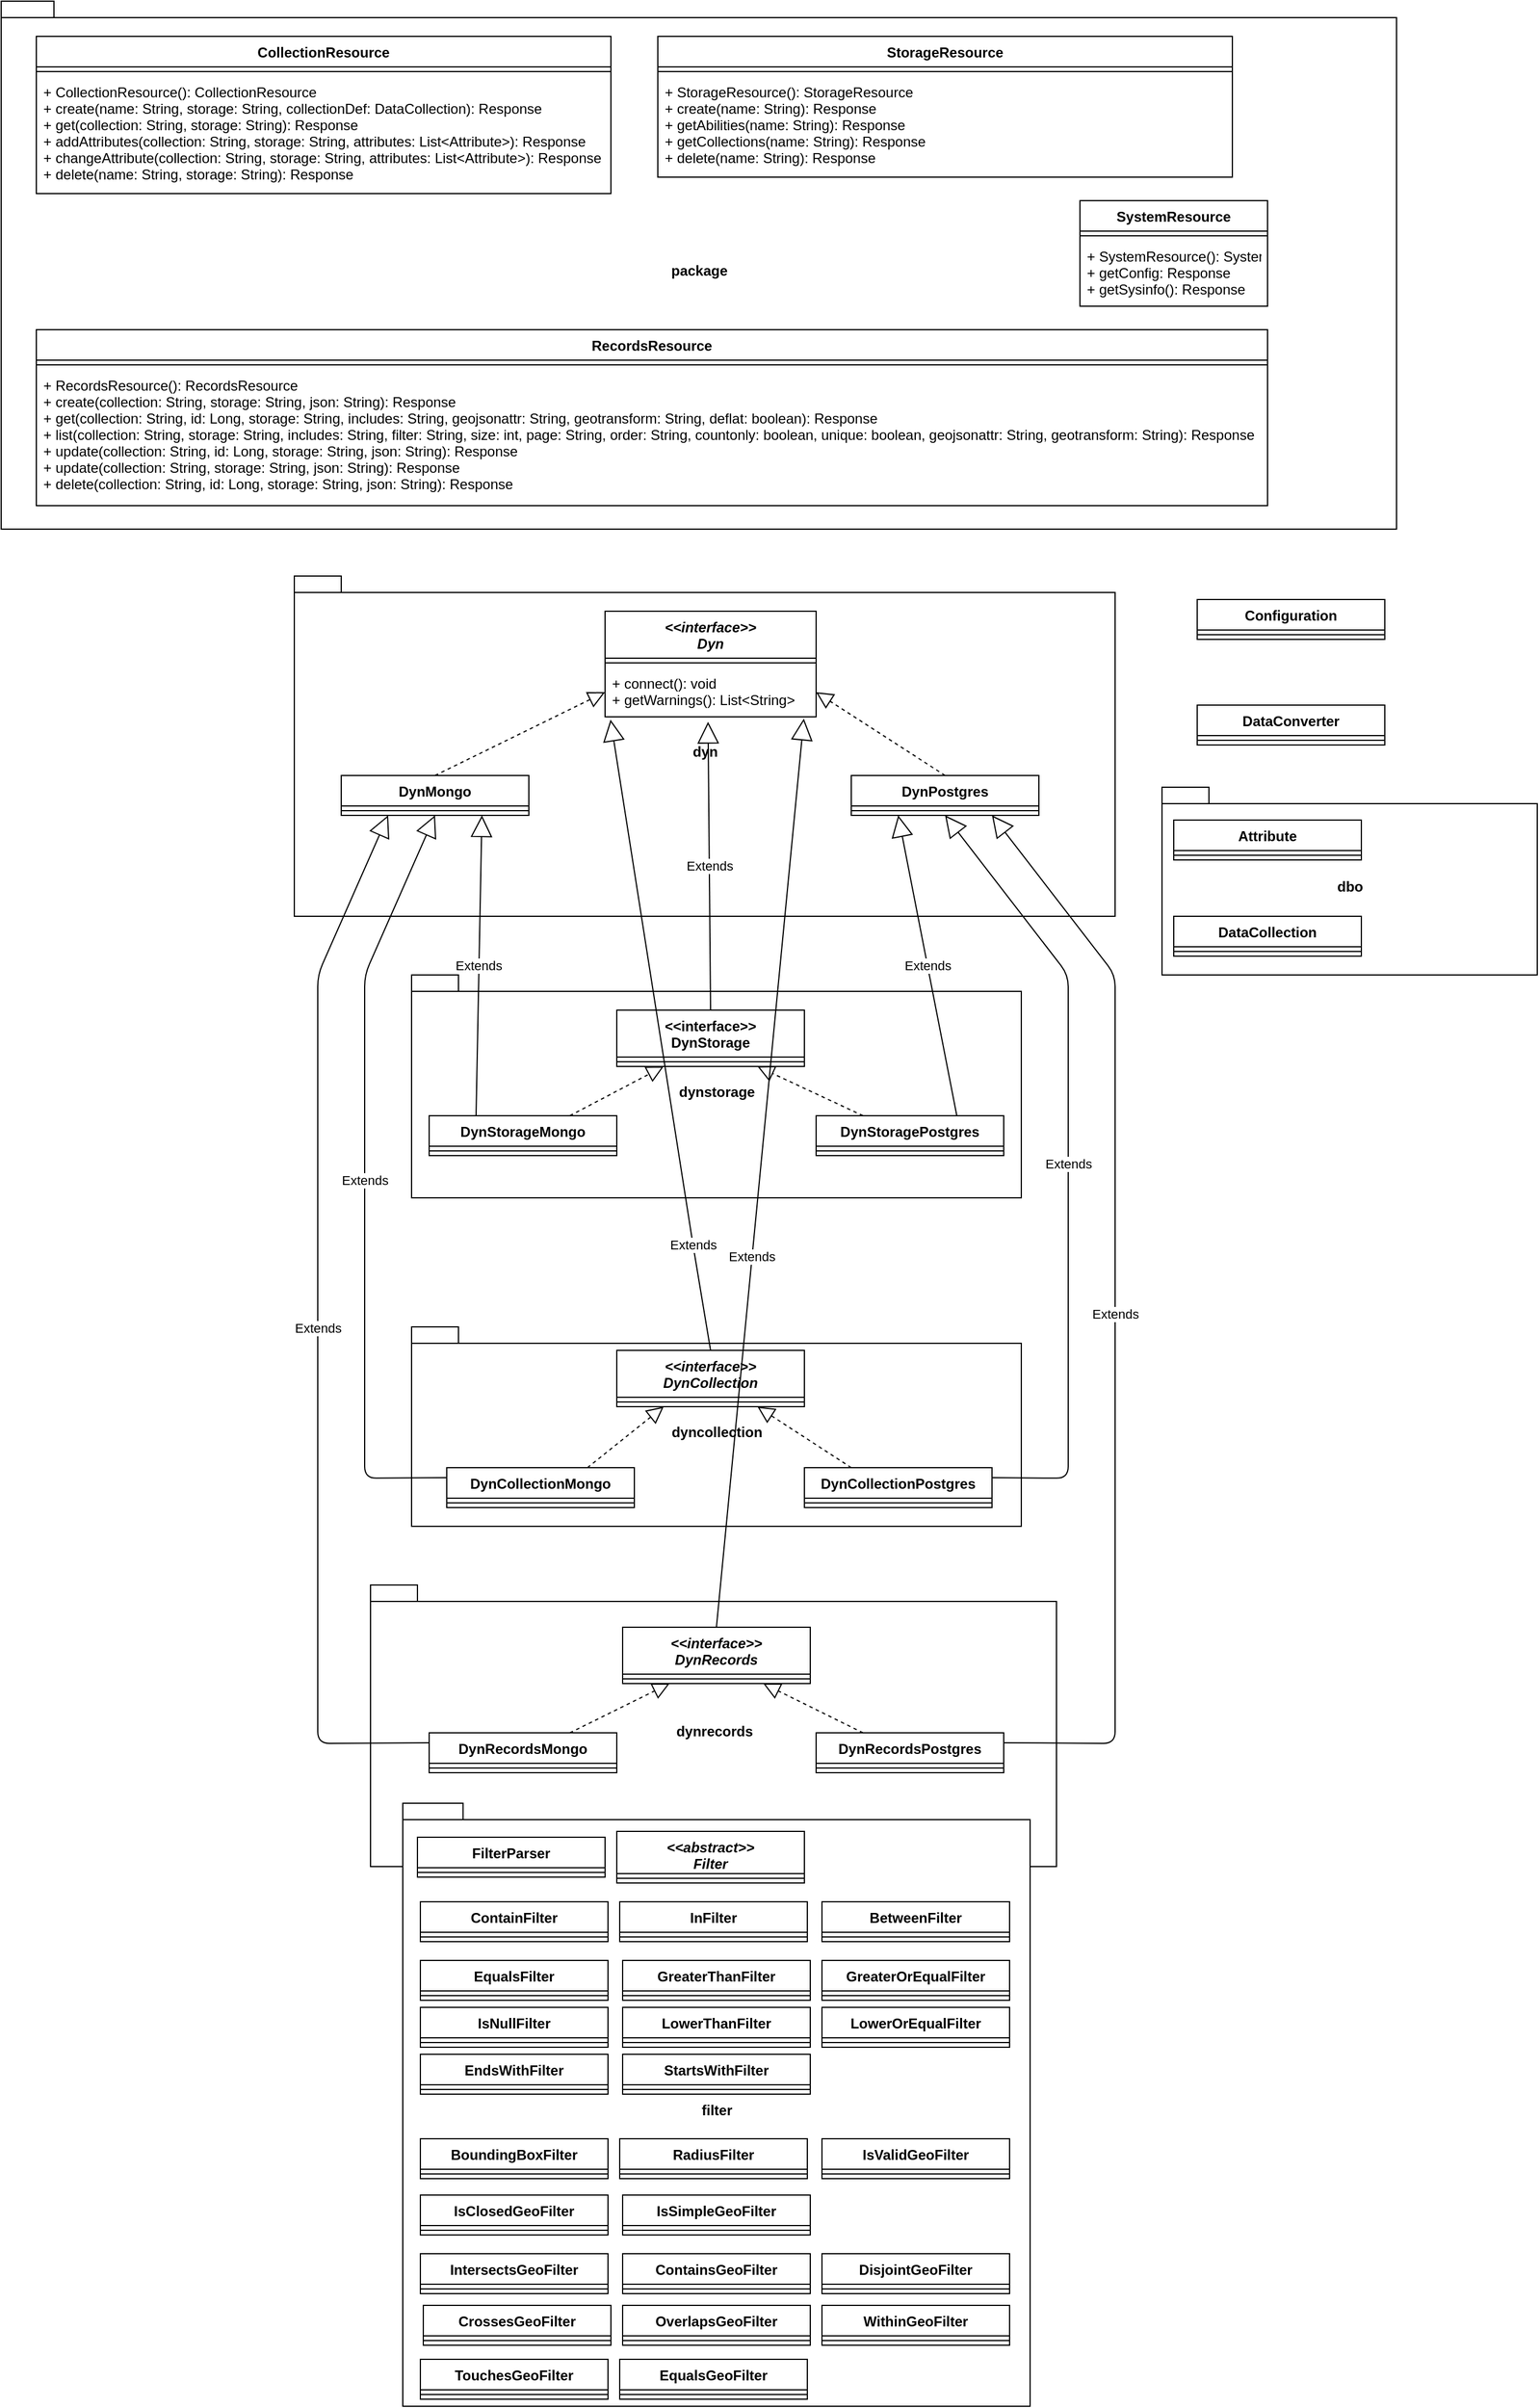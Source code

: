 <mxfile version="24.4.0" type="device" pages="2">
  <diagram id="j-ju7OnMXsz2UyxDaHNA" name="Klassendiagram">
    <mxGraphModel dx="1562" dy="916" grid="1" gridSize="10" guides="1" tooltips="1" connect="1" arrows="1" fold="1" page="1" pageScale="1" pageWidth="827" pageHeight="1169" math="0" shadow="0">
      <root>
        <mxCell id="0" />
        <mxCell id="1" parent="0" />
        <mxCell id="R9XasYlwKOsbxFos4bsw-39" value="dyn" style="shape=folder;fontStyle=1;spacingTop=10;tabWidth=40;tabHeight=14;tabPosition=left;html=1;" parent="1" vertex="1">
          <mxGeometry x="260" y="500" width="700" height="290" as="geometry" />
        </mxCell>
        <mxCell id="R9XasYlwKOsbxFos4bsw-34" value="dbo" style="shape=folder;fontStyle=1;spacingTop=10;tabWidth=40;tabHeight=14;tabPosition=left;html=1;" parent="1" vertex="1">
          <mxGeometry x="1000" y="680" width="320" height="160" as="geometry" />
        </mxCell>
        <mxCell id="R9XasYlwKOsbxFos4bsw-17" value="package" style="shape=folder;fontStyle=1;spacingTop=10;tabWidth=40;tabHeight=14;tabPosition=left;html=1;" parent="1" vertex="1">
          <mxGeometry x="10" y="10" width="1190" height="450" as="geometry" />
        </mxCell>
        <mxCell id="R9XasYlwKOsbxFos4bsw-1" value="CollectionResource" style="swimlane;fontStyle=1;align=center;verticalAlign=top;childLayout=stackLayout;horizontal=1;startSize=26;horizontalStack=0;resizeParent=1;resizeParentMax=0;resizeLast=0;collapsible=1;marginBottom=0;" parent="1" vertex="1">
          <mxGeometry x="40" y="40" width="490" height="134" as="geometry" />
        </mxCell>
        <mxCell id="R9XasYlwKOsbxFos4bsw-3" value="" style="line;strokeWidth=1;fillColor=none;align=left;verticalAlign=middle;spacingTop=-1;spacingLeft=3;spacingRight=3;rotatable=0;labelPosition=right;points=[];portConstraint=eastwest;" parent="R9XasYlwKOsbxFos4bsw-1" vertex="1">
          <mxGeometry y="26" width="490" height="8" as="geometry" />
        </mxCell>
        <mxCell id="R9XasYlwKOsbxFos4bsw-4" value="+ CollectionResource(): CollectionResource&#xa;+ create(name: String, storage: String, collectionDef: DataCollection): Response&#xa;+ get(collection: String, storage: String): Response&#xa;+ addAttributes(collection: String, storage: String, attributes: List&lt;Attribute&gt;): Response&#xa;+ changeAttribute(collection: String, storage: String, attributes: List&lt;Attribute&gt;): Response&#xa;+ delete(name: String, storage: String): Response&#xa;" style="text;strokeColor=none;fillColor=none;align=left;verticalAlign=top;spacingLeft=4;spacingRight=4;overflow=hidden;rotatable=0;points=[[0,0.5],[1,0.5]];portConstraint=eastwest;" parent="R9XasYlwKOsbxFos4bsw-1" vertex="1">
          <mxGeometry y="34" width="490" height="100" as="geometry" />
        </mxCell>
        <mxCell id="R9XasYlwKOsbxFos4bsw-5" value="StorageResource" style="swimlane;fontStyle=1;align=center;verticalAlign=top;childLayout=stackLayout;horizontal=1;startSize=26;horizontalStack=0;resizeParent=1;resizeParentMax=0;resizeLast=0;collapsible=1;marginBottom=0;" parent="1" vertex="1">
          <mxGeometry x="570" y="40" width="490" height="120" as="geometry" />
        </mxCell>
        <mxCell id="R9XasYlwKOsbxFos4bsw-7" value="" style="line;strokeWidth=1;fillColor=none;align=left;verticalAlign=middle;spacingTop=-1;spacingLeft=3;spacingRight=3;rotatable=0;labelPosition=right;points=[];portConstraint=eastwest;" parent="R9XasYlwKOsbxFos4bsw-5" vertex="1">
          <mxGeometry y="26" width="490" height="8" as="geometry" />
        </mxCell>
        <mxCell id="R9XasYlwKOsbxFos4bsw-8" value="+ StorageResource(): StorageResource&#xa;+ create(name: String): Response&#xa;+ getAbilities(name: String): Response&#xa;+ getCollections(name: String): Response&#xa;+ delete(name: String): Response" style="text;strokeColor=none;fillColor=none;align=left;verticalAlign=top;spacingLeft=4;spacingRight=4;overflow=hidden;rotatable=0;points=[[0,0.5],[1,0.5]];portConstraint=eastwest;" parent="R9XasYlwKOsbxFos4bsw-5" vertex="1">
          <mxGeometry y="34" width="490" height="86" as="geometry" />
        </mxCell>
        <mxCell id="R9XasYlwKOsbxFos4bsw-9" value="RecordsResource" style="swimlane;fontStyle=1;align=center;verticalAlign=top;childLayout=stackLayout;horizontal=1;startSize=26;horizontalStack=0;resizeParent=1;resizeParentMax=0;resizeLast=0;collapsible=1;marginBottom=0;" parent="1" vertex="1">
          <mxGeometry x="40" y="290" width="1050" height="150" as="geometry" />
        </mxCell>
        <mxCell id="R9XasYlwKOsbxFos4bsw-11" value="" style="line;strokeWidth=1;fillColor=none;align=left;verticalAlign=middle;spacingTop=-1;spacingLeft=3;spacingRight=3;rotatable=0;labelPosition=right;points=[];portConstraint=eastwest;" parent="R9XasYlwKOsbxFos4bsw-9" vertex="1">
          <mxGeometry y="26" width="1050" height="8" as="geometry" />
        </mxCell>
        <mxCell id="R9XasYlwKOsbxFos4bsw-12" value="+ RecordsResource(): RecordsResource&#xa;+ create(collection: String, storage: String, json: String): Response&#xa;+ get(collection: String, id: Long, storage: String, includes: String, geojsonattr: String, geotransform: String, deflat: boolean): Response&#xa;+ list(collection: String, storage: String, includes: String, filter: String, size: int, page: String, order: String, countonly: boolean, unique: boolean, geojsonattr: String, geotransform: String): Response&#xa;+ update(collection: String, id: Long, storage: String, json: String): Response&#xa;+ update(collection: String, storage: String, json: String): Response&#xa;+ delete(collection: String, id: Long, storage: String, json: String): Response" style="text;strokeColor=none;fillColor=none;align=left;verticalAlign=top;spacingLeft=4;spacingRight=4;overflow=hidden;rotatable=0;points=[[0,0.5],[1,0.5]];portConstraint=eastwest;" parent="R9XasYlwKOsbxFos4bsw-9" vertex="1">
          <mxGeometry y="34" width="1050" height="116" as="geometry" />
        </mxCell>
        <mxCell id="R9XasYlwKOsbxFos4bsw-13" value="SystemResource" style="swimlane;fontStyle=1;align=center;verticalAlign=top;childLayout=stackLayout;horizontal=1;startSize=26;horizontalStack=0;resizeParent=1;resizeParentMax=0;resizeLast=0;collapsible=1;marginBottom=0;" parent="1" vertex="1">
          <mxGeometry x="930" y="180" width="160" height="90" as="geometry" />
        </mxCell>
        <mxCell id="R9XasYlwKOsbxFos4bsw-15" value="" style="line;strokeWidth=1;fillColor=none;align=left;verticalAlign=middle;spacingTop=-1;spacingLeft=3;spacingRight=3;rotatable=0;labelPosition=right;points=[];portConstraint=eastwest;" parent="R9XasYlwKOsbxFos4bsw-13" vertex="1">
          <mxGeometry y="26" width="160" height="8" as="geometry" />
        </mxCell>
        <mxCell id="R9XasYlwKOsbxFos4bsw-16" value="+ SystemResource(): SystemResource&#xa;+ getConfig: Response&#xa;+ getSysinfo(): Response&#xa;" style="text;strokeColor=none;fillColor=none;align=left;verticalAlign=top;spacingLeft=4;spacingRight=4;overflow=hidden;rotatable=0;points=[[0,0.5],[1,0.5]];portConstraint=eastwest;" parent="R9XasYlwKOsbxFos4bsw-13" vertex="1">
          <mxGeometry y="34" width="160" height="56" as="geometry" />
        </mxCell>
        <mxCell id="R9XasYlwKOsbxFos4bsw-18" value="Configuration" style="swimlane;fontStyle=1;align=center;verticalAlign=top;childLayout=stackLayout;horizontal=1;startSize=26;horizontalStack=0;resizeParent=1;resizeParentMax=0;resizeLast=0;collapsible=1;marginBottom=0;" parent="1" vertex="1">
          <mxGeometry x="1030" y="520" width="160" height="34" as="geometry" />
        </mxCell>
        <mxCell id="R9XasYlwKOsbxFos4bsw-20" value="" style="line;strokeWidth=1;fillColor=none;align=left;verticalAlign=middle;spacingTop=-1;spacingLeft=3;spacingRight=3;rotatable=0;labelPosition=right;points=[];portConstraint=eastwest;" parent="R9XasYlwKOsbxFos4bsw-18" vertex="1">
          <mxGeometry y="26" width="160" height="8" as="geometry" />
        </mxCell>
        <mxCell id="R9XasYlwKOsbxFos4bsw-22" value="DataConverter" style="swimlane;fontStyle=1;align=center;verticalAlign=top;childLayout=stackLayout;horizontal=1;startSize=26;horizontalStack=0;resizeParent=1;resizeParentMax=0;resizeLast=0;collapsible=1;marginBottom=0;" parent="1" vertex="1">
          <mxGeometry x="1030" y="610" width="160" height="34" as="geometry" />
        </mxCell>
        <mxCell id="R9XasYlwKOsbxFos4bsw-24" value="" style="line;strokeWidth=1;fillColor=none;align=left;verticalAlign=middle;spacingTop=-1;spacingLeft=3;spacingRight=3;rotatable=0;labelPosition=right;points=[];portConstraint=eastwest;" parent="R9XasYlwKOsbxFos4bsw-22" vertex="1">
          <mxGeometry y="26" width="160" height="8" as="geometry" />
        </mxCell>
        <mxCell id="R9XasYlwKOsbxFos4bsw-26" value="Attribute" style="swimlane;fontStyle=1;align=center;verticalAlign=top;childLayout=stackLayout;horizontal=1;startSize=26;horizontalStack=0;resizeParent=1;resizeParentMax=0;resizeLast=0;collapsible=1;marginBottom=0;" parent="1" vertex="1">
          <mxGeometry x="1010" y="708" width="160" height="34" as="geometry" />
        </mxCell>
        <mxCell id="R9XasYlwKOsbxFos4bsw-28" value="" style="line;strokeWidth=1;fillColor=none;align=left;verticalAlign=middle;spacingTop=-1;spacingLeft=3;spacingRight=3;rotatable=0;labelPosition=right;points=[];portConstraint=eastwest;" parent="R9XasYlwKOsbxFos4bsw-26" vertex="1">
          <mxGeometry y="26" width="160" height="8" as="geometry" />
        </mxCell>
        <mxCell id="R9XasYlwKOsbxFos4bsw-30" value="DataCollection" style="swimlane;fontStyle=1;align=center;verticalAlign=top;childLayout=stackLayout;horizontal=1;startSize=26;horizontalStack=0;resizeParent=1;resizeParentMax=0;resizeLast=0;collapsible=1;marginBottom=0;" parent="1" vertex="1">
          <mxGeometry x="1010" y="790" width="160" height="34" as="geometry" />
        </mxCell>
        <mxCell id="R9XasYlwKOsbxFos4bsw-32" value="" style="line;strokeWidth=1;fillColor=none;align=left;verticalAlign=middle;spacingTop=-1;spacingLeft=3;spacingRight=3;rotatable=0;labelPosition=right;points=[];portConstraint=eastwest;" parent="R9XasYlwKOsbxFos4bsw-30" vertex="1">
          <mxGeometry y="26" width="160" height="8" as="geometry" />
        </mxCell>
        <mxCell id="R9XasYlwKOsbxFos4bsw-35" value="&lt;&lt;interface&gt;&gt;&#xa;Dyn" style="swimlane;fontStyle=3;align=center;verticalAlign=top;childLayout=stackLayout;horizontal=1;startSize=40;horizontalStack=0;resizeParent=1;resizeParentMax=0;resizeLast=0;collapsible=1;marginBottom=0;" parent="1" vertex="1">
          <mxGeometry x="525" y="530" width="180" height="90" as="geometry" />
        </mxCell>
        <mxCell id="R9XasYlwKOsbxFos4bsw-37" value="" style="line;strokeWidth=1;fillColor=none;align=left;verticalAlign=middle;spacingTop=-1;spacingLeft=3;spacingRight=3;rotatable=0;labelPosition=right;points=[];portConstraint=eastwest;" parent="R9XasYlwKOsbxFos4bsw-35" vertex="1">
          <mxGeometry y="40" width="180" height="8" as="geometry" />
        </mxCell>
        <mxCell id="R9XasYlwKOsbxFos4bsw-38" value="+ connect(): void&#xa;+ getWarnings(): List&lt;String&gt;" style="text;strokeColor=none;fillColor=none;align=left;verticalAlign=top;spacingLeft=4;spacingRight=4;overflow=hidden;rotatable=0;points=[[0,0.5],[1,0.5]];portConstraint=eastwest;" parent="R9XasYlwKOsbxFos4bsw-35" vertex="1">
          <mxGeometry y="48" width="180" height="42" as="geometry" />
        </mxCell>
        <mxCell id="R9XasYlwKOsbxFos4bsw-40" value="DynMongo" style="swimlane;fontStyle=1;align=center;verticalAlign=top;childLayout=stackLayout;horizontal=1;startSize=26;horizontalStack=0;resizeParent=1;resizeParentMax=0;resizeLast=0;collapsible=1;marginBottom=0;" parent="1" vertex="1">
          <mxGeometry x="300" y="670" width="160" height="34" as="geometry" />
        </mxCell>
        <mxCell id="R9XasYlwKOsbxFos4bsw-42" value="" style="line;strokeWidth=1;fillColor=none;align=left;verticalAlign=middle;spacingTop=-1;spacingLeft=3;spacingRight=3;rotatable=0;labelPosition=right;points=[];portConstraint=eastwest;" parent="R9XasYlwKOsbxFos4bsw-40" vertex="1">
          <mxGeometry y="26" width="160" height="8" as="geometry" />
        </mxCell>
        <mxCell id="R9XasYlwKOsbxFos4bsw-44" value="DynPostgres" style="swimlane;fontStyle=1;align=center;verticalAlign=top;childLayout=stackLayout;horizontal=1;startSize=26;horizontalStack=0;resizeParent=1;resizeParentMax=0;resizeLast=0;collapsible=1;marginBottom=0;" parent="1" vertex="1">
          <mxGeometry x="735" y="670" width="160" height="34" as="geometry" />
        </mxCell>
        <mxCell id="R9XasYlwKOsbxFos4bsw-46" value="" style="line;strokeWidth=1;fillColor=none;align=left;verticalAlign=middle;spacingTop=-1;spacingLeft=3;spacingRight=3;rotatable=0;labelPosition=right;points=[];portConstraint=eastwest;" parent="R9XasYlwKOsbxFos4bsw-44" vertex="1">
          <mxGeometry y="26" width="160" height="8" as="geometry" />
        </mxCell>
        <mxCell id="R9XasYlwKOsbxFos4bsw-48" value="dyncollection" style="shape=folder;fontStyle=1;spacingTop=10;tabWidth=40;tabHeight=14;tabPosition=left;html=1;" parent="1" vertex="1">
          <mxGeometry x="360" y="1140" width="520" height="170" as="geometry" />
        </mxCell>
        <mxCell id="R9XasYlwKOsbxFos4bsw-49" value="&lt;&lt;interface&gt;&gt;&#xa;DynCollection" style="swimlane;fontStyle=3;align=center;verticalAlign=top;childLayout=stackLayout;horizontal=1;startSize=40;horizontalStack=0;resizeParent=1;resizeParentMax=0;resizeLast=0;collapsible=1;marginBottom=0;" parent="1" vertex="1">
          <mxGeometry x="535" y="1160" width="160" height="48" as="geometry" />
        </mxCell>
        <mxCell id="R9XasYlwKOsbxFos4bsw-51" value="" style="line;strokeWidth=1;fillColor=none;align=left;verticalAlign=middle;spacingTop=-1;spacingLeft=3;spacingRight=3;rotatable=0;labelPosition=right;points=[];portConstraint=eastwest;" parent="R9XasYlwKOsbxFos4bsw-49" vertex="1">
          <mxGeometry y="40" width="160" height="8" as="geometry" />
        </mxCell>
        <mxCell id="R9XasYlwKOsbxFos4bsw-53" value="DynCollectionMongo" style="swimlane;fontStyle=1;align=center;verticalAlign=top;childLayout=stackLayout;horizontal=1;startSize=26;horizontalStack=0;resizeParent=1;resizeParentMax=0;resizeLast=0;collapsible=1;marginBottom=0;" parent="1" vertex="1">
          <mxGeometry x="390" y="1260" width="160" height="34" as="geometry" />
        </mxCell>
        <mxCell id="R9XasYlwKOsbxFos4bsw-55" value="" style="line;strokeWidth=1;fillColor=none;align=left;verticalAlign=middle;spacingTop=-1;spacingLeft=3;spacingRight=3;rotatable=0;labelPosition=right;points=[];portConstraint=eastwest;" parent="R9XasYlwKOsbxFos4bsw-53" vertex="1">
          <mxGeometry y="26" width="160" height="8" as="geometry" />
        </mxCell>
        <mxCell id="R9XasYlwKOsbxFos4bsw-57" value="DynCollectionPostgres" style="swimlane;fontStyle=1;align=center;verticalAlign=top;childLayout=stackLayout;horizontal=1;startSize=26;horizontalStack=0;resizeParent=1;resizeParentMax=0;resizeLast=0;collapsible=1;marginBottom=0;" parent="1" vertex="1">
          <mxGeometry x="695" y="1260" width="160" height="34" as="geometry" />
        </mxCell>
        <mxCell id="R9XasYlwKOsbxFos4bsw-59" value="" style="line;strokeWidth=1;fillColor=none;align=left;verticalAlign=middle;spacingTop=-1;spacingLeft=3;spacingRight=3;rotatable=0;labelPosition=right;points=[];portConstraint=eastwest;" parent="R9XasYlwKOsbxFos4bsw-57" vertex="1">
          <mxGeometry y="26" width="160" height="8" as="geometry" />
        </mxCell>
        <mxCell id="R9XasYlwKOsbxFos4bsw-61" value="dynrecords" style="shape=folder;fontStyle=1;spacingTop=10;tabWidth=40;tabHeight=14;tabPosition=left;html=1;" parent="1" vertex="1">
          <mxGeometry x="325" y="1360" width="585" height="240" as="geometry" />
        </mxCell>
        <mxCell id="R9XasYlwKOsbxFos4bsw-62" value="&lt;&lt;interface&gt;&gt;&#xa;DynRecords" style="swimlane;fontStyle=3;align=center;verticalAlign=top;childLayout=stackLayout;horizontal=1;startSize=40;horizontalStack=0;resizeParent=1;resizeParentMax=0;resizeLast=0;collapsible=1;marginBottom=0;" parent="1" vertex="1">
          <mxGeometry x="540" y="1396" width="160" height="48" as="geometry" />
        </mxCell>
        <mxCell id="R9XasYlwKOsbxFos4bsw-64" value="" style="line;strokeWidth=1;fillColor=none;align=left;verticalAlign=middle;spacingTop=-1;spacingLeft=3;spacingRight=3;rotatable=0;labelPosition=right;points=[];portConstraint=eastwest;" parent="R9XasYlwKOsbxFos4bsw-62" vertex="1">
          <mxGeometry y="40" width="160" height="8" as="geometry" />
        </mxCell>
        <mxCell id="R9XasYlwKOsbxFos4bsw-66" value="DynRecordsMongo" style="swimlane;fontStyle=1;align=center;verticalAlign=top;childLayout=stackLayout;horizontal=1;startSize=26;horizontalStack=0;resizeParent=1;resizeParentMax=0;resizeLast=0;collapsible=1;marginBottom=0;" parent="1" vertex="1">
          <mxGeometry x="375" y="1486" width="160" height="34" as="geometry" />
        </mxCell>
        <mxCell id="R9XasYlwKOsbxFos4bsw-68" value="" style="line;strokeWidth=1;fillColor=none;align=left;verticalAlign=middle;spacingTop=-1;spacingLeft=3;spacingRight=3;rotatable=0;labelPosition=right;points=[];portConstraint=eastwest;" parent="R9XasYlwKOsbxFos4bsw-66" vertex="1">
          <mxGeometry y="26" width="160" height="8" as="geometry" />
        </mxCell>
        <mxCell id="R9XasYlwKOsbxFos4bsw-70" value="DynRecordsPostgres" style="swimlane;fontStyle=1;align=center;verticalAlign=top;childLayout=stackLayout;horizontal=1;startSize=26;horizontalStack=0;resizeParent=1;resizeParentMax=0;resizeLast=0;collapsible=1;marginBottom=0;" parent="1" vertex="1">
          <mxGeometry x="705" y="1486" width="160" height="34" as="geometry" />
        </mxCell>
        <mxCell id="R9XasYlwKOsbxFos4bsw-72" value="" style="line;strokeWidth=1;fillColor=none;align=left;verticalAlign=middle;spacingTop=-1;spacingLeft=3;spacingRight=3;rotatable=0;labelPosition=right;points=[];portConstraint=eastwest;" parent="R9XasYlwKOsbxFos4bsw-70" vertex="1">
          <mxGeometry y="26" width="160" height="8" as="geometry" />
        </mxCell>
        <mxCell id="R9XasYlwKOsbxFos4bsw-74" value="dynstorage" style="shape=folder;fontStyle=1;spacingTop=10;tabWidth=40;tabHeight=14;tabPosition=left;html=1;" parent="1" vertex="1">
          <mxGeometry x="360" y="840" width="520" height="190" as="geometry" />
        </mxCell>
        <mxCell id="R9XasYlwKOsbxFos4bsw-75" value="&lt;&lt;interface&gt;&gt;&#xa;DynStorage" style="swimlane;fontStyle=1;align=center;verticalAlign=top;childLayout=stackLayout;horizontal=1;startSize=40;horizontalStack=0;resizeParent=1;resizeParentMax=0;resizeLast=0;collapsible=1;marginBottom=0;" parent="1" vertex="1">
          <mxGeometry x="535" y="870" width="160" height="48" as="geometry" />
        </mxCell>
        <mxCell id="R9XasYlwKOsbxFos4bsw-77" value="" style="line;strokeWidth=1;fillColor=none;align=left;verticalAlign=middle;spacingTop=-1;spacingLeft=3;spacingRight=3;rotatable=0;labelPosition=right;points=[];portConstraint=eastwest;" parent="R9XasYlwKOsbxFos4bsw-75" vertex="1">
          <mxGeometry y="40" width="160" height="8" as="geometry" />
        </mxCell>
        <mxCell id="R9XasYlwKOsbxFos4bsw-79" value="DynStorageMongo" style="swimlane;fontStyle=1;align=center;verticalAlign=top;childLayout=stackLayout;horizontal=1;startSize=26;horizontalStack=0;resizeParent=1;resizeParentMax=0;resizeLast=0;collapsible=1;marginBottom=0;" parent="1" vertex="1">
          <mxGeometry x="375" y="960" width="160" height="34" as="geometry" />
        </mxCell>
        <mxCell id="R9XasYlwKOsbxFos4bsw-81" value="" style="line;strokeWidth=1;fillColor=none;align=left;verticalAlign=middle;spacingTop=-1;spacingLeft=3;spacingRight=3;rotatable=0;labelPosition=right;points=[];portConstraint=eastwest;" parent="R9XasYlwKOsbxFos4bsw-79" vertex="1">
          <mxGeometry y="26" width="160" height="8" as="geometry" />
        </mxCell>
        <mxCell id="R9XasYlwKOsbxFos4bsw-83" value="DynStoragePostgres" style="swimlane;fontStyle=1;align=center;verticalAlign=top;childLayout=stackLayout;horizontal=1;startSize=26;horizontalStack=0;resizeParent=1;resizeParentMax=0;resizeLast=0;collapsible=1;marginBottom=0;" parent="1" vertex="1">
          <mxGeometry x="705" y="960" width="160" height="34" as="geometry" />
        </mxCell>
        <mxCell id="R9XasYlwKOsbxFos4bsw-85" value="" style="line;strokeWidth=1;fillColor=none;align=left;verticalAlign=middle;spacingTop=-1;spacingLeft=3;spacingRight=3;rotatable=0;labelPosition=right;points=[];portConstraint=eastwest;" parent="R9XasYlwKOsbxFos4bsw-83" vertex="1">
          <mxGeometry y="26" width="160" height="8" as="geometry" />
        </mxCell>
        <mxCell id="R9XasYlwKOsbxFos4bsw-87" value="filter" style="shape=folder;fontStyle=1;spacingTop=10;tabWidth=40;tabHeight=14;tabPosition=left;html=1;" parent="1" vertex="1">
          <mxGeometry x="352.5" y="1546" width="535" height="514" as="geometry" />
        </mxCell>
        <mxCell id="R9XasYlwKOsbxFos4bsw-88" value="Extends" style="endArrow=block;endSize=16;endFill=0;html=1;entryX=0.026;entryY=1.058;entryDx=0;entryDy=0;entryPerimeter=0;exitX=0.5;exitY=0;exitDx=0;exitDy=0;" parent="1" source="R9XasYlwKOsbxFos4bsw-49" target="R9XasYlwKOsbxFos4bsw-38" edge="1">
          <mxGeometry x="-0.665" width="160" relative="1" as="geometry">
            <mxPoint x="560" y="830" as="sourcePoint" />
            <mxPoint x="720" y="830" as="targetPoint" />
            <Array as="points">
              <mxPoint x="600" y="1070" />
            </Array>
            <mxPoint as="offset" />
          </mxGeometry>
        </mxCell>
        <mxCell id="R9XasYlwKOsbxFos4bsw-90" value="Extends" style="endArrow=block;endSize=16;endFill=0;html=1;entryX=0.942;entryY=1.037;entryDx=0;entryDy=0;entryPerimeter=0;exitX=0.5;exitY=0;exitDx=0;exitDy=0;" parent="1" source="R9XasYlwKOsbxFos4bsw-62" target="R9XasYlwKOsbxFos4bsw-38" edge="1">
          <mxGeometry x="-0.184" width="160" relative="1" as="geometry">
            <mxPoint x="560" y="830" as="sourcePoint" />
            <mxPoint x="720" y="830" as="targetPoint" />
            <mxPoint as="offset" />
          </mxGeometry>
        </mxCell>
        <mxCell id="R9XasYlwKOsbxFos4bsw-91" value="Extends" style="endArrow=block;endSize=16;endFill=0;html=1;exitX=0.5;exitY=0;exitDx=0;exitDy=0;entryX=0.488;entryY=1.101;entryDx=0;entryDy=0;entryPerimeter=0;" parent="1" source="R9XasYlwKOsbxFos4bsw-75" target="R9XasYlwKOsbxFos4bsw-38" edge="1">
          <mxGeometry width="160" relative="1" as="geometry">
            <mxPoint x="560" y="830" as="sourcePoint" />
            <mxPoint x="605" y="624" as="targetPoint" />
          </mxGeometry>
        </mxCell>
        <mxCell id="R9XasYlwKOsbxFos4bsw-92" value="" style="endArrow=block;dashed=1;endFill=0;endSize=12;html=1;entryX=0;entryY=0.5;entryDx=0;entryDy=0;exitX=0.5;exitY=0;exitDx=0;exitDy=0;" parent="1" source="R9XasYlwKOsbxFos4bsw-40" target="R9XasYlwKOsbxFos4bsw-38" edge="1">
          <mxGeometry width="160" relative="1" as="geometry">
            <mxPoint x="560" y="830" as="sourcePoint" />
            <mxPoint x="720" y="830" as="targetPoint" />
          </mxGeometry>
        </mxCell>
        <mxCell id="R9XasYlwKOsbxFos4bsw-93" value="" style="endArrow=block;dashed=1;endFill=0;endSize=12;html=1;entryX=1;entryY=0.5;entryDx=0;entryDy=0;exitX=0.5;exitY=0;exitDx=0;exitDy=0;" parent="1" source="R9XasYlwKOsbxFos4bsw-44" target="R9XasYlwKOsbxFos4bsw-38" edge="1">
          <mxGeometry width="160" relative="1" as="geometry">
            <mxPoint x="560" y="830" as="sourcePoint" />
            <mxPoint x="720" y="830" as="targetPoint" />
          </mxGeometry>
        </mxCell>
        <mxCell id="R9XasYlwKOsbxFos4bsw-94" value="Extends" style="endArrow=block;endSize=16;endFill=0;html=1;entryX=0.25;entryY=1;entryDx=0;entryDy=0;exitX=0;exitY=0.25;exitDx=0;exitDy=0;" parent="1" source="R9XasYlwKOsbxFos4bsw-66" target="R9XasYlwKOsbxFos4bsw-40" edge="1">
          <mxGeometry width="160" relative="1" as="geometry">
            <mxPoint x="560" y="930" as="sourcePoint" />
            <mxPoint x="428.8" y="757.118" as="targetPoint" />
            <Array as="points">
              <mxPoint x="280" y="1495" />
              <mxPoint x="280" y="840" />
            </Array>
          </mxGeometry>
        </mxCell>
        <mxCell id="R9XasYlwKOsbxFos4bsw-95" value="" style="endArrow=block;dashed=1;endFill=0;endSize=12;html=1;entryX=0.25;entryY=1;entryDx=0;entryDy=0;exitX=0.75;exitY=0;exitDx=0;exitDy=0;" parent="1" source="R9XasYlwKOsbxFos4bsw-66" target="R9XasYlwKOsbxFos4bsw-62" edge="1">
          <mxGeometry width="160" relative="1" as="geometry">
            <mxPoint x="250" y="1340" as="sourcePoint" />
            <mxPoint x="582.72" y="1474.676" as="targetPoint" />
          </mxGeometry>
        </mxCell>
        <mxCell id="R9XasYlwKOsbxFos4bsw-96" value="" style="endArrow=block;dashed=1;endFill=0;endSize=12;html=1;exitX=0.25;exitY=0;exitDx=0;exitDy=0;entryX=0.75;entryY=1;entryDx=0;entryDy=0;" parent="1" source="R9XasYlwKOsbxFos4bsw-70" target="R9XasYlwKOsbxFos4bsw-62" edge="1">
          <mxGeometry width="160" relative="1" as="geometry">
            <mxPoint x="250" y="1340" as="sourcePoint" />
            <mxPoint x="619.2" y="1477.77" as="targetPoint" />
          </mxGeometry>
        </mxCell>
        <mxCell id="R9XasYlwKOsbxFos4bsw-97" value="Extends" style="endArrow=block;endSize=16;endFill=0;html=1;entryX=0.75;entryY=1;entryDx=0;entryDy=0;exitX=1;exitY=0.25;exitDx=0;exitDy=0;" parent="1" source="R9XasYlwKOsbxFos4bsw-70" target="R9XasYlwKOsbxFos4bsw-44" edge="1">
          <mxGeometry width="160" relative="1" as="geometry">
            <mxPoint x="560" y="930" as="sourcePoint" />
            <mxPoint x="818.04" y="758.444" as="targetPoint" />
            <Array as="points">
              <mxPoint x="960" y="1495" />
              <mxPoint x="960" y="840" />
            </Array>
          </mxGeometry>
        </mxCell>
        <mxCell id="R9XasYlwKOsbxFos4bsw-99" value="Extends" style="endArrow=block;endSize=16;endFill=0;html=1;entryX=0.5;entryY=1;entryDx=0;entryDy=0;exitX=1;exitY=0.25;exitDx=0;exitDy=0;" parent="1" source="R9XasYlwKOsbxFos4bsw-57" target="R9XasYlwKOsbxFos4bsw-44" edge="1">
          <mxGeometry width="160" relative="1" as="geometry">
            <mxPoint x="560" y="1030" as="sourcePoint" />
            <mxPoint x="779.96" y="760.004" as="targetPoint" />
            <Array as="points">
              <mxPoint x="920" y="1269" />
              <mxPoint x="920" y="840" />
            </Array>
          </mxGeometry>
        </mxCell>
        <mxCell id="R9XasYlwKOsbxFos4bsw-100" value="Extends" style="endArrow=block;endSize=16;endFill=0;html=1;entryX=0.5;entryY=1;entryDx=0;entryDy=0;exitX=0;exitY=0.25;exitDx=0;exitDy=0;" parent="1" source="R9XasYlwKOsbxFos4bsw-53" target="R9XasYlwKOsbxFos4bsw-40" edge="1">
          <mxGeometry width="160" relative="1" as="geometry">
            <mxPoint x="560" y="1030" as="sourcePoint" />
            <mxPoint x="356.8" y="757.56" as="targetPoint" />
            <Array as="points">
              <mxPoint x="320" y="1269" />
              <mxPoint x="320" y="840" />
            </Array>
          </mxGeometry>
        </mxCell>
        <mxCell id="R9XasYlwKOsbxFos4bsw-101" value="Extends" style="endArrow=block;endSize=16;endFill=0;html=1;entryX=0.25;entryY=1;entryDx=0;entryDy=0;exitX=0.75;exitY=0;exitDx=0;exitDy=0;" parent="1" source="R9XasYlwKOsbxFos4bsw-83" target="R9XasYlwKOsbxFos4bsw-44" edge="1">
          <mxGeometry width="160" relative="1" as="geometry">
            <mxPoint x="560" y="1030" as="sourcePoint" />
            <mxPoint x="862.52" y="757.118" as="targetPoint" />
          </mxGeometry>
        </mxCell>
        <mxCell id="R9XasYlwKOsbxFos4bsw-102" value="Extends" style="endArrow=block;endSize=16;endFill=0;html=1;exitX=0.25;exitY=0;exitDx=0;exitDy=0;entryX=0.75;entryY=1;entryDx=0;entryDy=0;" parent="1" source="R9XasYlwKOsbxFos4bsw-79" target="R9XasYlwKOsbxFos4bsw-40" edge="1">
          <mxGeometry width="160" relative="1" as="geometry">
            <mxPoint x="560" y="1280" as="sourcePoint" />
            <mxPoint x="318.56" y="754.44" as="targetPoint" />
          </mxGeometry>
        </mxCell>
        <mxCell id="R9XasYlwKOsbxFos4bsw-103" value="" style="endArrow=block;dashed=1;endFill=0;endSize=12;html=1;exitX=0.75;exitY=0;exitDx=0;exitDy=0;entryX=0.25;entryY=1;entryDx=0;entryDy=0;" parent="1" source="R9XasYlwKOsbxFos4bsw-79" target="R9XasYlwKOsbxFos4bsw-75" edge="1">
          <mxGeometry width="160" relative="1" as="geometry">
            <mxPoint x="845" y="780" as="sourcePoint" />
            <mxPoint x="570.2" y="946.21" as="targetPoint" />
          </mxGeometry>
        </mxCell>
        <mxCell id="R9XasYlwKOsbxFos4bsw-104" value="" style="endArrow=block;dashed=1;endFill=0;endSize=12;html=1;exitX=0.25;exitY=0;exitDx=0;exitDy=0;entryX=0.75;entryY=1;entryDx=0;entryDy=0;" parent="1" source="R9XasYlwKOsbxFos4bsw-83" target="R9XasYlwKOsbxFos4bsw-75" edge="1">
          <mxGeometry width="160" relative="1" as="geometry">
            <mxPoint x="845" y="780" as="sourcePoint" />
            <mxPoint x="664.28" y="947.12" as="targetPoint" />
          </mxGeometry>
        </mxCell>
        <mxCell id="R9XasYlwKOsbxFos4bsw-105" value="" style="endArrow=block;dashed=1;endFill=0;endSize=12;html=1;exitX=0.75;exitY=0;exitDx=0;exitDy=0;entryX=0.25;entryY=1;entryDx=0;entryDy=0;" parent="1" source="R9XasYlwKOsbxFos4bsw-53" target="R9XasYlwKOsbxFos4bsw-49" edge="1">
          <mxGeometry width="160" relative="1" as="geometry">
            <mxPoint x="845" y="1260" as="sourcePoint" />
            <mxPoint x="560.92" y="1260.884" as="targetPoint" />
          </mxGeometry>
        </mxCell>
        <mxCell id="R9XasYlwKOsbxFos4bsw-106" value="" style="endArrow=block;dashed=1;endFill=0;endSize=12;html=1;exitX=0.25;exitY=0;exitDx=0;exitDy=0;entryX=0.75;entryY=1;entryDx=0;entryDy=0;" parent="1" source="R9XasYlwKOsbxFos4bsw-57" target="R9XasYlwKOsbxFos4bsw-49" edge="1">
          <mxGeometry width="160" relative="1" as="geometry">
            <mxPoint x="845" y="1260" as="sourcePoint" />
            <mxPoint x="672.92" y="1263.12" as="targetPoint" />
          </mxGeometry>
        </mxCell>
        <mxCell id="R9XasYlwKOsbxFos4bsw-108" value="BetweenFilter" style="swimlane;fontStyle=1;align=center;verticalAlign=top;childLayout=stackLayout;horizontal=1;startSize=26;horizontalStack=0;resizeParent=1;resizeParentMax=0;resizeLast=0;collapsible=1;marginBottom=0;" parent="1" vertex="1">
          <mxGeometry x="710" y="1630" width="160" height="34" as="geometry">
            <mxRectangle x="670" y="1650" width="110" height="26" as="alternateBounds" />
          </mxGeometry>
        </mxCell>
        <mxCell id="R9XasYlwKOsbxFos4bsw-110" value="" style="line;strokeWidth=1;fillColor=none;align=left;verticalAlign=middle;spacingTop=-1;spacingLeft=3;spacingRight=3;rotatable=0;labelPosition=right;points=[];portConstraint=eastwest;" parent="R9XasYlwKOsbxFos4bsw-108" vertex="1">
          <mxGeometry y="26" width="160" height="8" as="geometry" />
        </mxCell>
        <mxCell id="R9XasYlwKOsbxFos4bsw-112" value="BoundingBoxFilter" style="swimlane;fontStyle=1;align=center;verticalAlign=top;childLayout=stackLayout;horizontal=1;startSize=26;horizontalStack=0;resizeParent=1;resizeParentMax=0;resizeLast=0;collapsible=1;marginBottom=0;" parent="1" vertex="1">
          <mxGeometry x="367.5" y="1832" width="160" height="34" as="geometry" />
        </mxCell>
        <mxCell id="R9XasYlwKOsbxFos4bsw-114" value="" style="line;strokeWidth=1;fillColor=none;align=left;verticalAlign=middle;spacingTop=-1;spacingLeft=3;spacingRight=3;rotatable=0;labelPosition=right;points=[];portConstraint=eastwest;" parent="R9XasYlwKOsbxFos4bsw-112" vertex="1">
          <mxGeometry y="26" width="160" height="8" as="geometry" />
        </mxCell>
        <mxCell id="R9XasYlwKOsbxFos4bsw-116" value="ContainFilter" style="swimlane;fontStyle=1;align=center;verticalAlign=top;childLayout=stackLayout;horizontal=1;startSize=26;horizontalStack=0;resizeParent=1;resizeParentMax=0;resizeLast=0;collapsible=1;marginBottom=0;" parent="1" vertex="1">
          <mxGeometry x="367.5" y="1630" width="160" height="34" as="geometry" />
        </mxCell>
        <mxCell id="R9XasYlwKOsbxFos4bsw-118" value="" style="line;strokeWidth=1;fillColor=none;align=left;verticalAlign=middle;spacingTop=-1;spacingLeft=3;spacingRight=3;rotatable=0;labelPosition=right;points=[];portConstraint=eastwest;" parent="R9XasYlwKOsbxFos4bsw-116" vertex="1">
          <mxGeometry y="26" width="160" height="8" as="geometry" />
        </mxCell>
        <mxCell id="R9XasYlwKOsbxFos4bsw-120" value="ContainsGeoFilter" style="swimlane;fontStyle=1;align=center;verticalAlign=top;childLayout=stackLayout;horizontal=1;startSize=26;horizontalStack=0;resizeParent=1;resizeParentMax=0;resizeLast=0;collapsible=1;marginBottom=0;" parent="1" vertex="1">
          <mxGeometry x="540" y="1930" width="160" height="34" as="geometry" />
        </mxCell>
        <mxCell id="R9XasYlwKOsbxFos4bsw-122" value="" style="line;strokeWidth=1;fillColor=none;align=left;verticalAlign=middle;spacingTop=-1;spacingLeft=3;spacingRight=3;rotatable=0;labelPosition=right;points=[];portConstraint=eastwest;" parent="R9XasYlwKOsbxFos4bsw-120" vertex="1">
          <mxGeometry y="26" width="160" height="8" as="geometry" />
        </mxCell>
        <mxCell id="R9XasYlwKOsbxFos4bsw-124" value="CrossesGeoFilter" style="swimlane;fontStyle=1;align=center;verticalAlign=top;childLayout=stackLayout;horizontal=1;startSize=26;horizontalStack=0;resizeParent=1;resizeParentMax=0;resizeLast=0;collapsible=1;marginBottom=0;" parent="1" vertex="1">
          <mxGeometry x="370" y="1974" width="160" height="34" as="geometry" />
        </mxCell>
        <mxCell id="R9XasYlwKOsbxFos4bsw-126" value="" style="line;strokeWidth=1;fillColor=none;align=left;verticalAlign=middle;spacingTop=-1;spacingLeft=3;spacingRight=3;rotatable=0;labelPosition=right;points=[];portConstraint=eastwest;" parent="R9XasYlwKOsbxFos4bsw-124" vertex="1">
          <mxGeometry y="26" width="160" height="8" as="geometry" />
        </mxCell>
        <mxCell id="R9XasYlwKOsbxFos4bsw-128" value="DisjointGeoFilter" style="swimlane;fontStyle=1;align=center;verticalAlign=top;childLayout=stackLayout;horizontal=1;startSize=26;horizontalStack=0;resizeParent=1;resizeParentMax=0;resizeLast=0;collapsible=1;marginBottom=0;" parent="1" vertex="1">
          <mxGeometry x="710" y="1930" width="160" height="34" as="geometry" />
        </mxCell>
        <mxCell id="R9XasYlwKOsbxFos4bsw-130" value="" style="line;strokeWidth=1;fillColor=none;align=left;verticalAlign=middle;spacingTop=-1;spacingLeft=3;spacingRight=3;rotatable=0;labelPosition=right;points=[];portConstraint=eastwest;" parent="R9XasYlwKOsbxFos4bsw-128" vertex="1">
          <mxGeometry y="26" width="160" height="8" as="geometry" />
        </mxCell>
        <mxCell id="R9XasYlwKOsbxFos4bsw-132" value="EndsWithFilter" style="swimlane;fontStyle=1;align=center;verticalAlign=top;childLayout=stackLayout;horizontal=1;startSize=26;horizontalStack=0;resizeParent=1;resizeParentMax=0;resizeLast=0;collapsible=1;marginBottom=0;" parent="1" vertex="1">
          <mxGeometry x="367.5" y="1760" width="160" height="34" as="geometry" />
        </mxCell>
        <mxCell id="R9XasYlwKOsbxFos4bsw-134" value="" style="line;strokeWidth=1;fillColor=none;align=left;verticalAlign=middle;spacingTop=-1;spacingLeft=3;spacingRight=3;rotatable=0;labelPosition=right;points=[];portConstraint=eastwest;" parent="R9XasYlwKOsbxFos4bsw-132" vertex="1">
          <mxGeometry y="26" width="160" height="8" as="geometry" />
        </mxCell>
        <mxCell id="R9XasYlwKOsbxFos4bsw-136" value="EqualsFilter" style="swimlane;fontStyle=1;align=center;verticalAlign=top;childLayout=stackLayout;horizontal=1;startSize=26;horizontalStack=0;resizeParent=1;resizeParentMax=0;resizeLast=0;collapsible=1;marginBottom=0;" parent="1" vertex="1">
          <mxGeometry x="367.5" y="1680" width="160" height="34" as="geometry" />
        </mxCell>
        <mxCell id="R9XasYlwKOsbxFos4bsw-138" value="" style="line;strokeWidth=1;fillColor=none;align=left;verticalAlign=middle;spacingTop=-1;spacingLeft=3;spacingRight=3;rotatable=0;labelPosition=right;points=[];portConstraint=eastwest;" parent="R9XasYlwKOsbxFos4bsw-136" vertex="1">
          <mxGeometry y="26" width="160" height="8" as="geometry" />
        </mxCell>
        <mxCell id="R9XasYlwKOsbxFos4bsw-140" value="EqualsGeoFilter" style="swimlane;fontStyle=1;align=center;verticalAlign=top;childLayout=stackLayout;horizontal=1;startSize=26;horizontalStack=0;resizeParent=1;resizeParentMax=0;resizeLast=0;collapsible=1;marginBottom=0;" parent="1" vertex="1">
          <mxGeometry x="537.5" y="2020" width="160" height="34" as="geometry" />
        </mxCell>
        <mxCell id="R9XasYlwKOsbxFos4bsw-142" value="" style="line;strokeWidth=1;fillColor=none;align=left;verticalAlign=middle;spacingTop=-1;spacingLeft=3;spacingRight=3;rotatable=0;labelPosition=right;points=[];portConstraint=eastwest;" parent="R9XasYlwKOsbxFos4bsw-140" vertex="1">
          <mxGeometry y="26" width="160" height="8" as="geometry" />
        </mxCell>
        <mxCell id="R9XasYlwKOsbxFos4bsw-144" value="FilterParser" style="swimlane;fontStyle=1;align=center;verticalAlign=top;childLayout=stackLayout;horizontal=1;startSize=26;horizontalStack=0;resizeParent=1;resizeParentMax=0;resizeLast=0;collapsible=1;marginBottom=0;" parent="1" vertex="1">
          <mxGeometry x="365" y="1575" width="160" height="34" as="geometry" />
        </mxCell>
        <mxCell id="R9XasYlwKOsbxFos4bsw-146" value="" style="line;strokeWidth=1;fillColor=none;align=left;verticalAlign=middle;spacingTop=-1;spacingLeft=3;spacingRight=3;rotatable=0;labelPosition=right;points=[];portConstraint=eastwest;" parent="R9XasYlwKOsbxFos4bsw-144" vertex="1">
          <mxGeometry y="26" width="160" height="8" as="geometry" />
        </mxCell>
        <mxCell id="R9XasYlwKOsbxFos4bsw-148" value="&lt;&lt;abstract&gt;&gt;&#xa;Filter" style="swimlane;fontStyle=3;align=center;verticalAlign=top;childLayout=stackLayout;horizontal=1;startSize=36;horizontalStack=0;resizeParent=1;resizeParentMax=0;resizeLast=0;collapsible=1;marginBottom=0;" parent="1" vertex="1">
          <mxGeometry x="535" y="1570" width="160" height="44" as="geometry" />
        </mxCell>
        <mxCell id="R9XasYlwKOsbxFos4bsw-150" value="" style="line;strokeWidth=1;fillColor=none;align=left;verticalAlign=middle;spacingTop=-1;spacingLeft=3;spacingRight=3;rotatable=0;labelPosition=right;points=[];portConstraint=eastwest;" parent="R9XasYlwKOsbxFos4bsw-148" vertex="1">
          <mxGeometry y="36" width="160" height="8" as="geometry" />
        </mxCell>
        <mxCell id="R9XasYlwKOsbxFos4bsw-152" value="GreaterOrEqualFilter" style="swimlane;fontStyle=1;align=center;verticalAlign=top;childLayout=stackLayout;horizontal=1;startSize=26;horizontalStack=0;resizeParent=1;resizeParentMax=0;resizeLast=0;collapsible=1;marginBottom=0;" parent="1" vertex="1">
          <mxGeometry x="710" y="1680" width="160" height="34" as="geometry" />
        </mxCell>
        <mxCell id="R9XasYlwKOsbxFos4bsw-154" value="" style="line;strokeWidth=1;fillColor=none;align=left;verticalAlign=middle;spacingTop=-1;spacingLeft=3;spacingRight=3;rotatable=0;labelPosition=right;points=[];portConstraint=eastwest;" parent="R9XasYlwKOsbxFos4bsw-152" vertex="1">
          <mxGeometry y="26" width="160" height="8" as="geometry" />
        </mxCell>
        <mxCell id="R9XasYlwKOsbxFos4bsw-156" value="GreaterThanFilter" style="swimlane;fontStyle=1;align=center;verticalAlign=top;childLayout=stackLayout;horizontal=1;startSize=26;horizontalStack=0;resizeParent=1;resizeParentMax=0;resizeLast=0;collapsible=1;marginBottom=0;" parent="1" vertex="1">
          <mxGeometry x="540" y="1680" width="160" height="34" as="geometry" />
        </mxCell>
        <mxCell id="R9XasYlwKOsbxFos4bsw-158" value="" style="line;strokeWidth=1;fillColor=none;align=left;verticalAlign=middle;spacingTop=-1;spacingLeft=3;spacingRight=3;rotatable=0;labelPosition=right;points=[];portConstraint=eastwest;" parent="R9XasYlwKOsbxFos4bsw-156" vertex="1">
          <mxGeometry y="26" width="160" height="8" as="geometry" />
        </mxCell>
        <mxCell id="R9XasYlwKOsbxFos4bsw-160" value="InFilter" style="swimlane;fontStyle=1;align=center;verticalAlign=top;childLayout=stackLayout;horizontal=1;startSize=26;horizontalStack=0;resizeParent=1;resizeParentMax=0;resizeLast=0;collapsible=1;marginBottom=0;" parent="1" vertex="1">
          <mxGeometry x="537.5" y="1630" width="160" height="34" as="geometry" />
        </mxCell>
        <mxCell id="R9XasYlwKOsbxFos4bsw-162" value="" style="line;strokeWidth=1;fillColor=none;align=left;verticalAlign=middle;spacingTop=-1;spacingLeft=3;spacingRight=3;rotatable=0;labelPosition=right;points=[];portConstraint=eastwest;" parent="R9XasYlwKOsbxFos4bsw-160" vertex="1">
          <mxGeometry y="26" width="160" height="8" as="geometry" />
        </mxCell>
        <mxCell id="R9XasYlwKOsbxFos4bsw-164" value="IntersectsGeoFilter" style="swimlane;fontStyle=1;align=center;verticalAlign=top;childLayout=stackLayout;horizontal=1;startSize=26;horizontalStack=0;resizeParent=1;resizeParentMax=0;resizeLast=0;collapsible=1;marginBottom=0;" parent="1" vertex="1">
          <mxGeometry x="367.5" y="1930" width="160" height="34" as="geometry" />
        </mxCell>
        <mxCell id="R9XasYlwKOsbxFos4bsw-166" value="" style="line;strokeWidth=1;fillColor=none;align=left;verticalAlign=middle;spacingTop=-1;spacingLeft=3;spacingRight=3;rotatable=0;labelPosition=right;points=[];portConstraint=eastwest;" parent="R9XasYlwKOsbxFos4bsw-164" vertex="1">
          <mxGeometry y="26" width="160" height="8" as="geometry" />
        </mxCell>
        <mxCell id="R9XasYlwKOsbxFos4bsw-168" value="IsClosedGeoFilter" style="swimlane;fontStyle=1;align=center;verticalAlign=top;childLayout=stackLayout;horizontal=1;startSize=26;horizontalStack=0;resizeParent=1;resizeParentMax=0;resizeLast=0;collapsible=1;marginBottom=0;" parent="1" vertex="1">
          <mxGeometry x="367.5" y="1880" width="160" height="34" as="geometry" />
        </mxCell>
        <mxCell id="R9XasYlwKOsbxFos4bsw-170" value="" style="line;strokeWidth=1;fillColor=none;align=left;verticalAlign=middle;spacingTop=-1;spacingLeft=3;spacingRight=3;rotatable=0;labelPosition=right;points=[];portConstraint=eastwest;" parent="R9XasYlwKOsbxFos4bsw-168" vertex="1">
          <mxGeometry y="26" width="160" height="8" as="geometry" />
        </mxCell>
        <mxCell id="R9XasYlwKOsbxFos4bsw-172" value="IsNullFilter" style="swimlane;fontStyle=1;align=center;verticalAlign=top;childLayout=stackLayout;horizontal=1;startSize=26;horizontalStack=0;resizeParent=1;resizeParentMax=0;resizeLast=0;collapsible=1;marginBottom=0;" parent="1" vertex="1">
          <mxGeometry x="367.5" y="1720" width="160" height="34" as="geometry" />
        </mxCell>
        <mxCell id="R9XasYlwKOsbxFos4bsw-174" value="" style="line;strokeWidth=1;fillColor=none;align=left;verticalAlign=middle;spacingTop=-1;spacingLeft=3;spacingRight=3;rotatable=0;labelPosition=right;points=[];portConstraint=eastwest;" parent="R9XasYlwKOsbxFos4bsw-172" vertex="1">
          <mxGeometry y="26" width="160" height="8" as="geometry" />
        </mxCell>
        <mxCell id="R9XasYlwKOsbxFos4bsw-176" value="IsSimpleGeoFilter" style="swimlane;fontStyle=1;align=center;verticalAlign=top;childLayout=stackLayout;horizontal=1;startSize=26;horizontalStack=0;resizeParent=1;resizeParentMax=0;resizeLast=0;collapsible=1;marginBottom=0;" parent="1" vertex="1">
          <mxGeometry x="540" y="1880" width="160" height="34" as="geometry" />
        </mxCell>
        <mxCell id="R9XasYlwKOsbxFos4bsw-178" value="" style="line;strokeWidth=1;fillColor=none;align=left;verticalAlign=middle;spacingTop=-1;spacingLeft=3;spacingRight=3;rotatable=0;labelPosition=right;points=[];portConstraint=eastwest;" parent="R9XasYlwKOsbxFos4bsw-176" vertex="1">
          <mxGeometry y="26" width="160" height="8" as="geometry" />
        </mxCell>
        <mxCell id="R9XasYlwKOsbxFos4bsw-180" value="IsValidGeoFilter" style="swimlane;fontStyle=1;align=center;verticalAlign=top;childLayout=stackLayout;horizontal=1;startSize=26;horizontalStack=0;resizeParent=1;resizeParentMax=0;resizeLast=0;collapsible=1;marginBottom=0;" parent="1" vertex="1">
          <mxGeometry x="710" y="1832" width="160" height="34" as="geometry" />
        </mxCell>
        <mxCell id="R9XasYlwKOsbxFos4bsw-182" value="" style="line;strokeWidth=1;fillColor=none;align=left;verticalAlign=middle;spacingTop=-1;spacingLeft=3;spacingRight=3;rotatable=0;labelPosition=right;points=[];portConstraint=eastwest;" parent="R9XasYlwKOsbxFos4bsw-180" vertex="1">
          <mxGeometry y="26" width="160" height="8" as="geometry" />
        </mxCell>
        <mxCell id="R9XasYlwKOsbxFos4bsw-184" value="LowerOrEqualFilter" style="swimlane;fontStyle=1;align=center;verticalAlign=top;childLayout=stackLayout;horizontal=1;startSize=26;horizontalStack=0;resizeParent=1;resizeParentMax=0;resizeLast=0;collapsible=1;marginBottom=0;" parent="1" vertex="1">
          <mxGeometry x="710" y="1720" width="160" height="34" as="geometry" />
        </mxCell>
        <mxCell id="R9XasYlwKOsbxFos4bsw-186" value="" style="line;strokeWidth=1;fillColor=none;align=left;verticalAlign=middle;spacingTop=-1;spacingLeft=3;spacingRight=3;rotatable=0;labelPosition=right;points=[];portConstraint=eastwest;" parent="R9XasYlwKOsbxFos4bsw-184" vertex="1">
          <mxGeometry y="26" width="160" height="8" as="geometry" />
        </mxCell>
        <mxCell id="R9XasYlwKOsbxFos4bsw-188" value="LowerThanFilter" style="swimlane;fontStyle=1;align=center;verticalAlign=top;childLayout=stackLayout;horizontal=1;startSize=26;horizontalStack=0;resizeParent=1;resizeParentMax=0;resizeLast=0;collapsible=1;marginBottom=0;" parent="1" vertex="1">
          <mxGeometry x="540" y="1720" width="160" height="34" as="geometry" />
        </mxCell>
        <mxCell id="R9XasYlwKOsbxFos4bsw-190" value="" style="line;strokeWidth=1;fillColor=none;align=left;verticalAlign=middle;spacingTop=-1;spacingLeft=3;spacingRight=3;rotatable=0;labelPosition=right;points=[];portConstraint=eastwest;" parent="R9XasYlwKOsbxFos4bsw-188" vertex="1">
          <mxGeometry y="26" width="160" height="8" as="geometry" />
        </mxCell>
        <mxCell id="R9XasYlwKOsbxFos4bsw-192" value="OverlapsGeoFilter" style="swimlane;fontStyle=1;align=center;verticalAlign=top;childLayout=stackLayout;horizontal=1;startSize=26;horizontalStack=0;resizeParent=1;resizeParentMax=0;resizeLast=0;collapsible=1;marginBottom=0;" parent="1" vertex="1">
          <mxGeometry x="540" y="1974" width="160" height="34" as="geometry" />
        </mxCell>
        <mxCell id="R9XasYlwKOsbxFos4bsw-194" value="" style="line;strokeWidth=1;fillColor=none;align=left;verticalAlign=middle;spacingTop=-1;spacingLeft=3;spacingRight=3;rotatable=0;labelPosition=right;points=[];portConstraint=eastwest;" parent="R9XasYlwKOsbxFos4bsw-192" vertex="1">
          <mxGeometry y="26" width="160" height="8" as="geometry" />
        </mxCell>
        <mxCell id="R9XasYlwKOsbxFos4bsw-196" value="RadiusFilter" style="swimlane;fontStyle=1;align=center;verticalAlign=top;childLayout=stackLayout;horizontal=1;startSize=26;horizontalStack=0;resizeParent=1;resizeParentMax=0;resizeLast=0;collapsible=1;marginBottom=0;" parent="1" vertex="1">
          <mxGeometry x="537.5" y="1832" width="160" height="34" as="geometry" />
        </mxCell>
        <mxCell id="R9XasYlwKOsbxFos4bsw-198" value="" style="line;strokeWidth=1;fillColor=none;align=left;verticalAlign=middle;spacingTop=-1;spacingLeft=3;spacingRight=3;rotatable=0;labelPosition=right;points=[];portConstraint=eastwest;" parent="R9XasYlwKOsbxFos4bsw-196" vertex="1">
          <mxGeometry y="26" width="160" height="8" as="geometry" />
        </mxCell>
        <mxCell id="R9XasYlwKOsbxFos4bsw-200" value="StartsWithFilter" style="swimlane;fontStyle=1;align=center;verticalAlign=top;childLayout=stackLayout;horizontal=1;startSize=26;horizontalStack=0;resizeParent=1;resizeParentMax=0;resizeLast=0;collapsible=1;marginBottom=0;" parent="1" vertex="1">
          <mxGeometry x="540" y="1760" width="160" height="34" as="geometry" />
        </mxCell>
        <mxCell id="R9XasYlwKOsbxFos4bsw-202" value="" style="line;strokeWidth=1;fillColor=none;align=left;verticalAlign=middle;spacingTop=-1;spacingLeft=3;spacingRight=3;rotatable=0;labelPosition=right;points=[];portConstraint=eastwest;" parent="R9XasYlwKOsbxFos4bsw-200" vertex="1">
          <mxGeometry y="26" width="160" height="8" as="geometry" />
        </mxCell>
        <mxCell id="R9XasYlwKOsbxFos4bsw-204" value="TouchesGeoFilter" style="swimlane;fontStyle=1;align=center;verticalAlign=top;childLayout=stackLayout;horizontal=1;startSize=26;horizontalStack=0;resizeParent=1;resizeParentMax=0;resizeLast=0;collapsible=1;marginBottom=0;" parent="1" vertex="1">
          <mxGeometry x="367.5" y="2020" width="160" height="34" as="geometry" />
        </mxCell>
        <mxCell id="R9XasYlwKOsbxFos4bsw-206" value="" style="line;strokeWidth=1;fillColor=none;align=left;verticalAlign=middle;spacingTop=-1;spacingLeft=3;spacingRight=3;rotatable=0;labelPosition=right;points=[];portConstraint=eastwest;" parent="R9XasYlwKOsbxFos4bsw-204" vertex="1">
          <mxGeometry y="26" width="160" height="8" as="geometry" />
        </mxCell>
        <mxCell id="R9XasYlwKOsbxFos4bsw-208" value="WithinGeoFilter" style="swimlane;fontStyle=1;align=center;verticalAlign=top;childLayout=stackLayout;horizontal=1;startSize=26;horizontalStack=0;resizeParent=1;resizeParentMax=0;resizeLast=0;collapsible=1;marginBottom=0;" parent="1" vertex="1">
          <mxGeometry x="710" y="1974" width="160" height="34" as="geometry" />
        </mxCell>
        <mxCell id="R9XasYlwKOsbxFos4bsw-210" value="" style="line;strokeWidth=1;fillColor=none;align=left;verticalAlign=middle;spacingTop=-1;spacingLeft=3;spacingRight=3;rotatable=0;labelPosition=right;points=[];portConstraint=eastwest;" parent="R9XasYlwKOsbxFos4bsw-208" vertex="1">
          <mxGeometry y="26" width="160" height="8" as="geometry" />
        </mxCell>
      </root>
    </mxGraphModel>
  </diagram>
  <diagram id="F-JoS_owrptz3SV7i5H3" name="Deploymentdiagram">
    <mxGraphModel dx="1562" dy="916" grid="1" gridSize="10" guides="1" tooltips="1" connect="1" arrows="1" fold="1" page="1" pageScale="1" pageWidth="827" pageHeight="1169" math="0" shadow="0">
      <root>
        <mxCell id="0" />
        <mxCell id="1" parent="0" />
        <mxCell id="up8Oj0CSCN1nlbN90D95-4" value="Payara WebServer" style="verticalAlign=top;align=left;spacingTop=8;spacingLeft=2;spacingRight=12;shape=cube;size=10;direction=south;fontStyle=4;html=1;whiteSpace=wrap;" vertex="1" parent="1">
          <mxGeometry x="260" y="40" width="430" height="330" as="geometry" />
        </mxCell>
        <mxCell id="up8Oj0CSCN1nlbN90D95-3" value="&amp;lt;&amp;lt;REST Service&amp;gt;&amp;gt;&lt;div&gt;SmartData&lt;/div&gt;" style="whiteSpace=wrap;html=1;aspect=fixed;" vertex="1" parent="1">
          <mxGeometry x="280" y="80" width="110" height="110" as="geometry" />
        </mxCell>
        <mxCell id="up8Oj0CSCN1nlbN90D95-5" value="&amp;lt;&amp;lt;device&amp;gt;&amp;gt;&lt;div&gt;Data Requestor&lt;/div&gt;" style="verticalAlign=top;align=left;spacingTop=8;spacingLeft=2;spacingRight=12;shape=cube;size=10;direction=south;fontStyle=4;html=1;whiteSpace=wrap;" vertex="1" parent="1">
          <mxGeometry x="40" y="40" width="180" height="120" as="geometry" />
        </mxCell>
        <mxCell id="up8Oj0CSCN1nlbN90D95-6" value="&lt;div style=&quot;box-sizing:border-box;width:100%;background:#e4e4e4;padding:2px;&quot;&gt;SmartData_configuration.properties&lt;/div&gt;&lt;table style=&quot;width:100%;font-size:1em;&quot; cellpadding=&quot;2&quot; cellspacing=&quot;0&quot;&gt;&lt;tbody&gt;&lt;tr&gt;&lt;td&gt;postgres.jndi&lt;br&gt;&lt;/td&gt;&lt;td&gt;jdbc/SmartData&lt;/td&gt;&lt;/tr&gt;&lt;tr&gt;&lt;td&gt;debugmod&lt;span style=&quot;white-space: pre;&quot;&gt;&#x9;&lt;/span&gt;&lt;/td&gt;&lt;td&gt;true&lt;/td&gt;&lt;/tr&gt;&lt;tr&gt;&lt;td&gt;&lt;/td&gt;&lt;td&gt;&lt;br&gt;&lt;/td&gt;&lt;/tr&gt;&lt;/tbody&gt;&lt;/table&gt;" style="verticalAlign=top;align=left;overflow=fill;html=1;whiteSpace=wrap;" vertex="1" parent="1">
          <mxGeometry x="450" y="90" width="210" height="90" as="geometry" />
        </mxCell>
        <mxCell id="up8Oj0CSCN1nlbN90D95-7" value="Database Server&lt;div&gt;{vendor: postgres}&lt;/div&gt;" style="verticalAlign=top;align=left;spacingTop=8;spacingLeft=2;spacingRight=12;shape=cube;size=10;direction=south;fontStyle=4;html=1;whiteSpace=wrap;" vertex="1" parent="1">
          <mxGeometry x="40" y="250" width="180" height="120" as="geometry" />
        </mxCell>
        <mxCell id="up8Oj0CSCN1nlbN90D95-10" value="&lt;div&gt;&amp;lt;&amp;lt;JDBC Resouce&amp;gt;&amp;gt;&lt;/div&gt;jdbc/SmartData" style="html=1;whiteSpace=wrap;" vertex="1" parent="1">
          <mxGeometry x="347.5" y="240" width="165" height="50" as="geometry" />
        </mxCell>
        <mxCell id="up8Oj0CSCN1nlbN90D95-11" value="&amp;lt;&amp;lt;Connection Pool&amp;gt;&amp;gt;&lt;div&gt;SmartData&lt;/div&gt;" style="html=1;whiteSpace=wrap;" vertex="1" parent="1">
          <mxGeometry x="347.5" y="310" width="165" height="50" as="geometry" />
        </mxCell>
        <mxCell id="up8Oj0CSCN1nlbN90D95-12" value="" style="endArrow=none;html=1;rounded=0;exitX=0;exitY=0;exitDx=55;exitDy=0;exitPerimeter=0;entryX=0;entryY=0.5;entryDx=0;entryDy=0;" edge="1" parent="1" source="up8Oj0CSCN1nlbN90D95-7" target="up8Oj0CSCN1nlbN90D95-11">
          <mxGeometry width="50" height="50" relative="1" as="geometry">
            <mxPoint x="390" y="290" as="sourcePoint" />
            <mxPoint x="440" y="240" as="targetPoint" />
          </mxGeometry>
        </mxCell>
        <mxCell id="up8Oj0CSCN1nlbN90D95-13" value="" style="endArrow=none;html=1;rounded=0;exitX=0.5;exitY=0;exitDx=0;exitDy=0;entryX=0.5;entryY=1;entryDx=0;entryDy=0;" edge="1" parent="1" source="up8Oj0CSCN1nlbN90D95-11" target="up8Oj0CSCN1nlbN90D95-10">
          <mxGeometry width="50" height="50" relative="1" as="geometry">
            <mxPoint x="390" y="290" as="sourcePoint" />
            <mxPoint x="440" y="240" as="targetPoint" />
          </mxGeometry>
        </mxCell>
        <mxCell id="up8Oj0CSCN1nlbN90D95-14" value="" style="endArrow=none;html=1;rounded=0;exitX=0.445;exitY=0.982;exitDx=0;exitDy=0;exitPerimeter=0;entryX=0.5;entryY=0;entryDx=0;entryDy=0;" edge="1" parent="1" source="up8Oj0CSCN1nlbN90D95-3" target="up8Oj0CSCN1nlbN90D95-10">
          <mxGeometry width="50" height="50" relative="1" as="geometry">
            <mxPoint x="390" y="290" as="sourcePoint" />
            <mxPoint x="440" y="240" as="targetPoint" />
          </mxGeometry>
        </mxCell>
        <mxCell id="up8Oj0CSCN1nlbN90D95-15" value="Use" style="endArrow=open;endSize=12;dashed=1;html=1;rounded=0;exitX=1;exitY=0.5;exitDx=0;exitDy=0;entryX=0;entryY=0.5;entryDx=0;entryDy=0;" edge="1" parent="1" source="up8Oj0CSCN1nlbN90D95-3" target="up8Oj0CSCN1nlbN90D95-6">
          <mxGeometry width="160" relative="1" as="geometry">
            <mxPoint x="330" y="270" as="sourcePoint" />
            <mxPoint x="490" y="270" as="targetPoint" />
          </mxGeometry>
        </mxCell>
        <mxCell id="up8Oj0CSCN1nlbN90D95-19" value="" style="endArrow=none;html=1;rounded=0;exitX=0;exitY=0;exitDx=55;exitDy=0;exitPerimeter=0;entryX=0;entryY=0.5;entryDx=0;entryDy=0;" edge="1" parent="1" source="up8Oj0CSCN1nlbN90D95-5" target="up8Oj0CSCN1nlbN90D95-3">
          <mxGeometry width="50" height="50" relative="1" as="geometry">
            <mxPoint x="390" y="290" as="sourcePoint" />
            <mxPoint x="440" y="240" as="targetPoint" />
          </mxGeometry>
        </mxCell>
      </root>
    </mxGraphModel>
  </diagram>
</mxfile>
